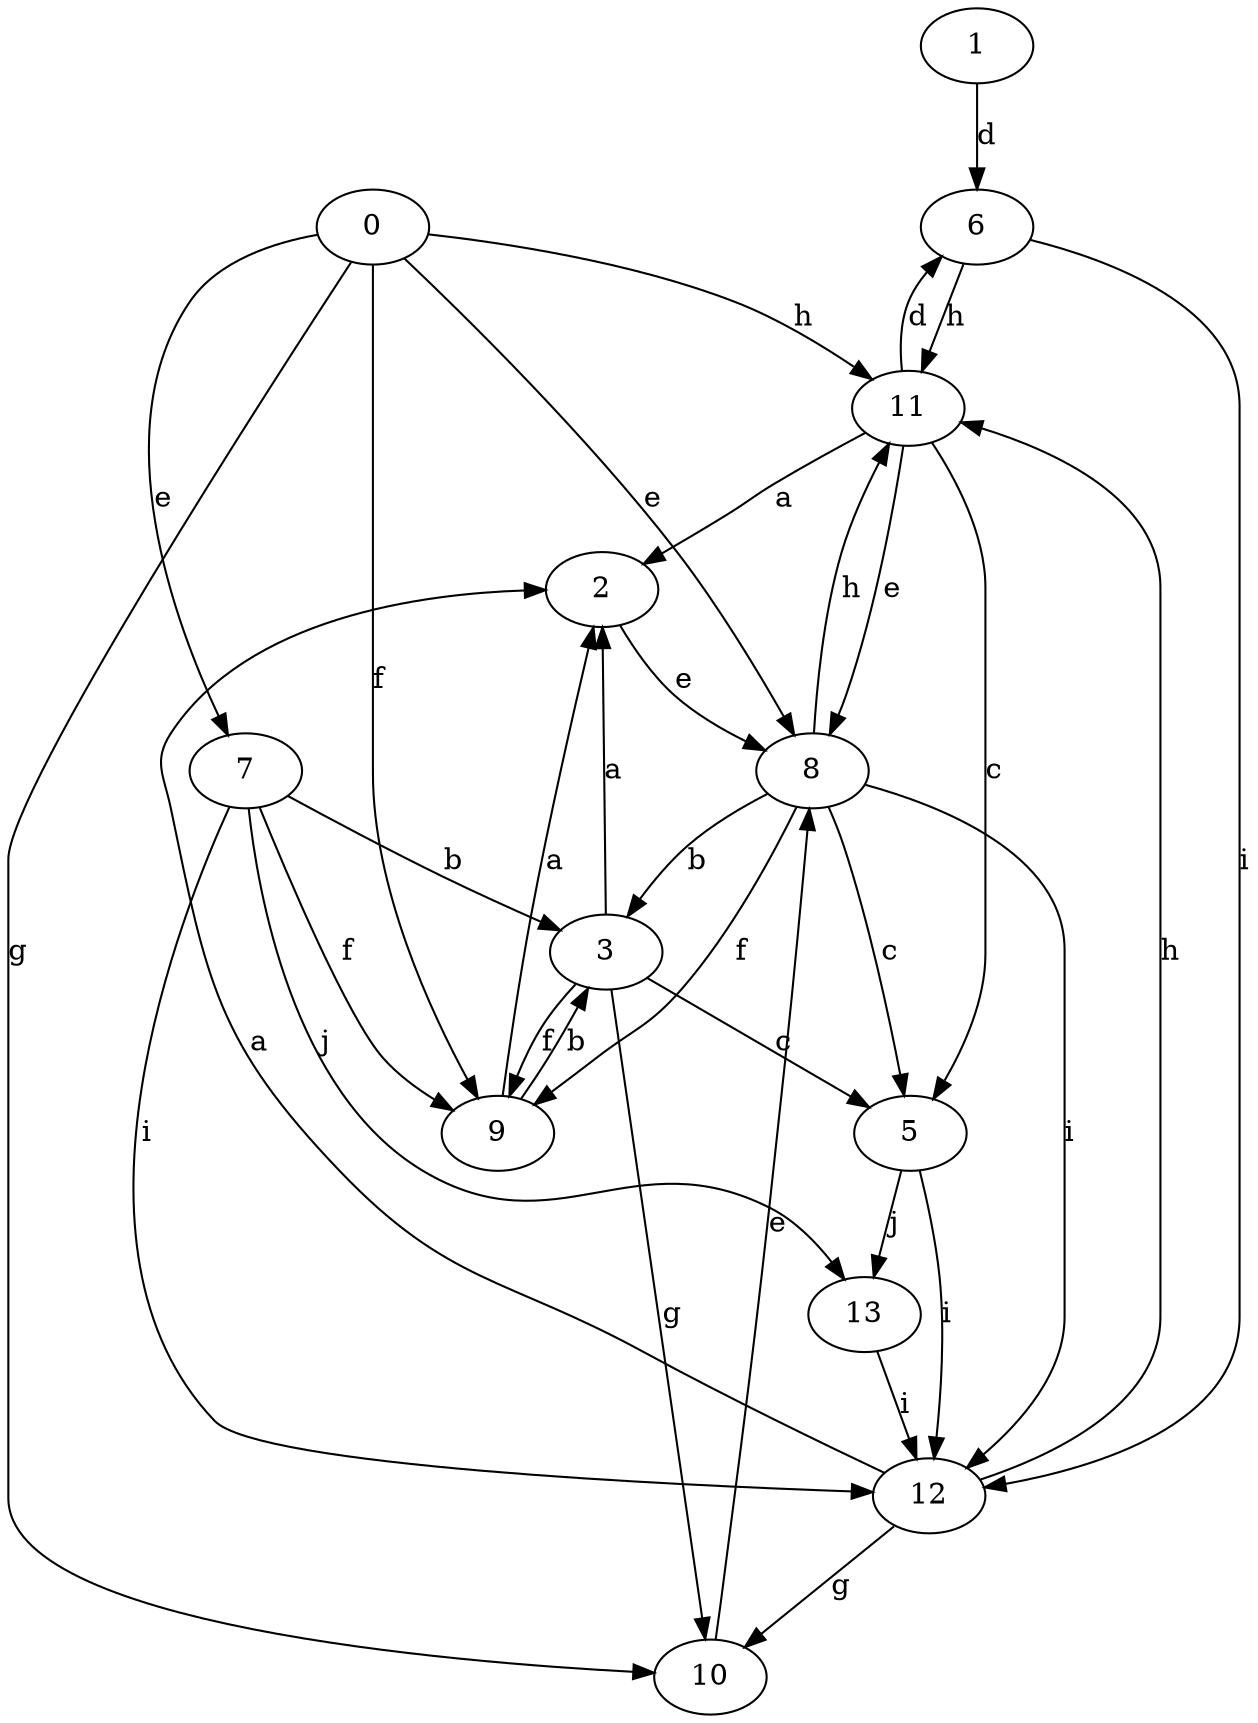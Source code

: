 strict digraph  {
1;
2;
3;
5;
6;
7;
8;
9;
10;
0;
11;
12;
13;
1 -> 6  [label=d];
2 -> 8  [label=e];
3 -> 2  [label=a];
3 -> 5  [label=c];
3 -> 9  [label=f];
3 -> 10  [label=g];
5 -> 12  [label=i];
5 -> 13  [label=j];
6 -> 11  [label=h];
6 -> 12  [label=i];
7 -> 3  [label=b];
7 -> 9  [label=f];
7 -> 12  [label=i];
7 -> 13  [label=j];
8 -> 3  [label=b];
8 -> 5  [label=c];
8 -> 9  [label=f];
8 -> 11  [label=h];
8 -> 12  [label=i];
9 -> 2  [label=a];
9 -> 3  [label=b];
10 -> 8  [label=e];
0 -> 7  [label=e];
0 -> 8  [label=e];
0 -> 9  [label=f];
0 -> 10  [label=g];
0 -> 11  [label=h];
11 -> 2  [label=a];
11 -> 5  [label=c];
11 -> 6  [label=d];
11 -> 8  [label=e];
12 -> 2  [label=a];
12 -> 10  [label=g];
12 -> 11  [label=h];
13 -> 12  [label=i];
}
